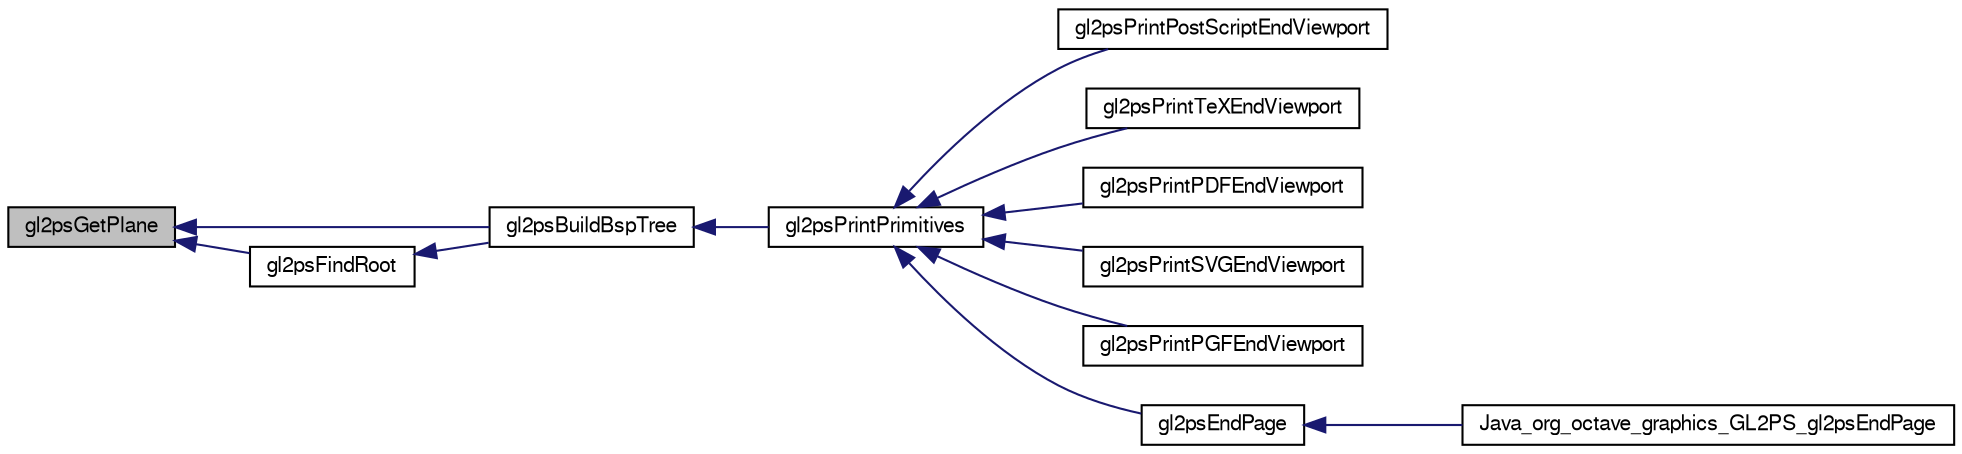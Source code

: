digraph G
{
  edge [fontname="FreeSans",fontsize="10",labelfontname="FreeSans",labelfontsize="10"];
  node [fontname="FreeSans",fontsize="10",shape=record];
  rankdir="LR";
  Node1 [label="gl2psGetPlane",height=0.2,width=0.4,color="black", fillcolor="grey75", style="filled" fontcolor="black"];
  Node1 -> Node2 [dir="back",color="midnightblue",fontsize="10",style="solid",fontname="FreeSans"];
  Node2 [label="gl2psBuildBspTree",height=0.2,width=0.4,color="black", fillcolor="white", style="filled",URL="$gl2ps_8c.html#a6d021d33e03c36bb2b662ce633913019"];
  Node2 -> Node3 [dir="back",color="midnightblue",fontsize="10",style="solid",fontname="FreeSans"];
  Node3 [label="gl2psPrintPrimitives",height=0.2,width=0.4,color="black", fillcolor="white", style="filled",URL="$gl2ps_8c.html#a2a8f02c7a6eab001539f77b01f6d1941"];
  Node3 -> Node4 [dir="back",color="midnightblue",fontsize="10",style="solid",fontname="FreeSans"];
  Node4 [label="gl2psPrintPostScriptEndViewport",height=0.2,width=0.4,color="black", fillcolor="white", style="filled",URL="$gl2ps_8c.html#a3b0407153bd204bbcd617bf5a58ccd1c"];
  Node3 -> Node5 [dir="back",color="midnightblue",fontsize="10",style="solid",fontname="FreeSans"];
  Node5 [label="gl2psPrintTeXEndViewport",height=0.2,width=0.4,color="black", fillcolor="white", style="filled",URL="$gl2ps_8c.html#aa6c5bfc1045d8ad7b804164a3dc5fba8"];
  Node3 -> Node6 [dir="back",color="midnightblue",fontsize="10",style="solid",fontname="FreeSans"];
  Node6 [label="gl2psPrintPDFEndViewport",height=0.2,width=0.4,color="black", fillcolor="white", style="filled",URL="$gl2ps_8c.html#ab5bab8e233f1b7764e4747e3d8417d77"];
  Node3 -> Node7 [dir="back",color="midnightblue",fontsize="10",style="solid",fontname="FreeSans"];
  Node7 [label="gl2psPrintSVGEndViewport",height=0.2,width=0.4,color="black", fillcolor="white", style="filled",URL="$gl2ps_8c.html#a87f0c591d086c9139c5ea40cdb3bf64b"];
  Node3 -> Node8 [dir="back",color="midnightblue",fontsize="10",style="solid",fontname="FreeSans"];
  Node8 [label="gl2psPrintPGFEndViewport",height=0.2,width=0.4,color="black", fillcolor="white", style="filled",URL="$gl2ps_8c.html#ad1fb2099f1148001f84b7fe92f91089c"];
  Node3 -> Node9 [dir="back",color="midnightblue",fontsize="10",style="solid",fontname="FreeSans"];
  Node9 [label="gl2psEndPage",height=0.2,width=0.4,color="black", fillcolor="white", style="filled",URL="$gl2ps_8h.html#aaf866dd47c48600f1a724ddc49961a87"];
  Node9 -> Node10 [dir="back",color="midnightblue",fontsize="10",style="solid",fontname="FreeSans"];
  Node10 [label="Java_org_octave_graphics_GL2PS_gl2psEndPage",height=0.2,width=0.4,color="black", fillcolor="white", style="filled",URL="$gl2ps__java_8c.html#a42f69f605fe17bb51e569a004152f98a"];
  Node1 -> Node11 [dir="back",color="midnightblue",fontsize="10",style="solid",fontname="FreeSans"];
  Node11 [label="gl2psFindRoot",height=0.2,width=0.4,color="black", fillcolor="white", style="filled",URL="$gl2ps_8c.html#aa2270fe27da791f6d818ee4ad3f26ae1"];
  Node11 -> Node2 [dir="back",color="midnightblue",fontsize="10",style="solid",fontname="FreeSans"];
}
